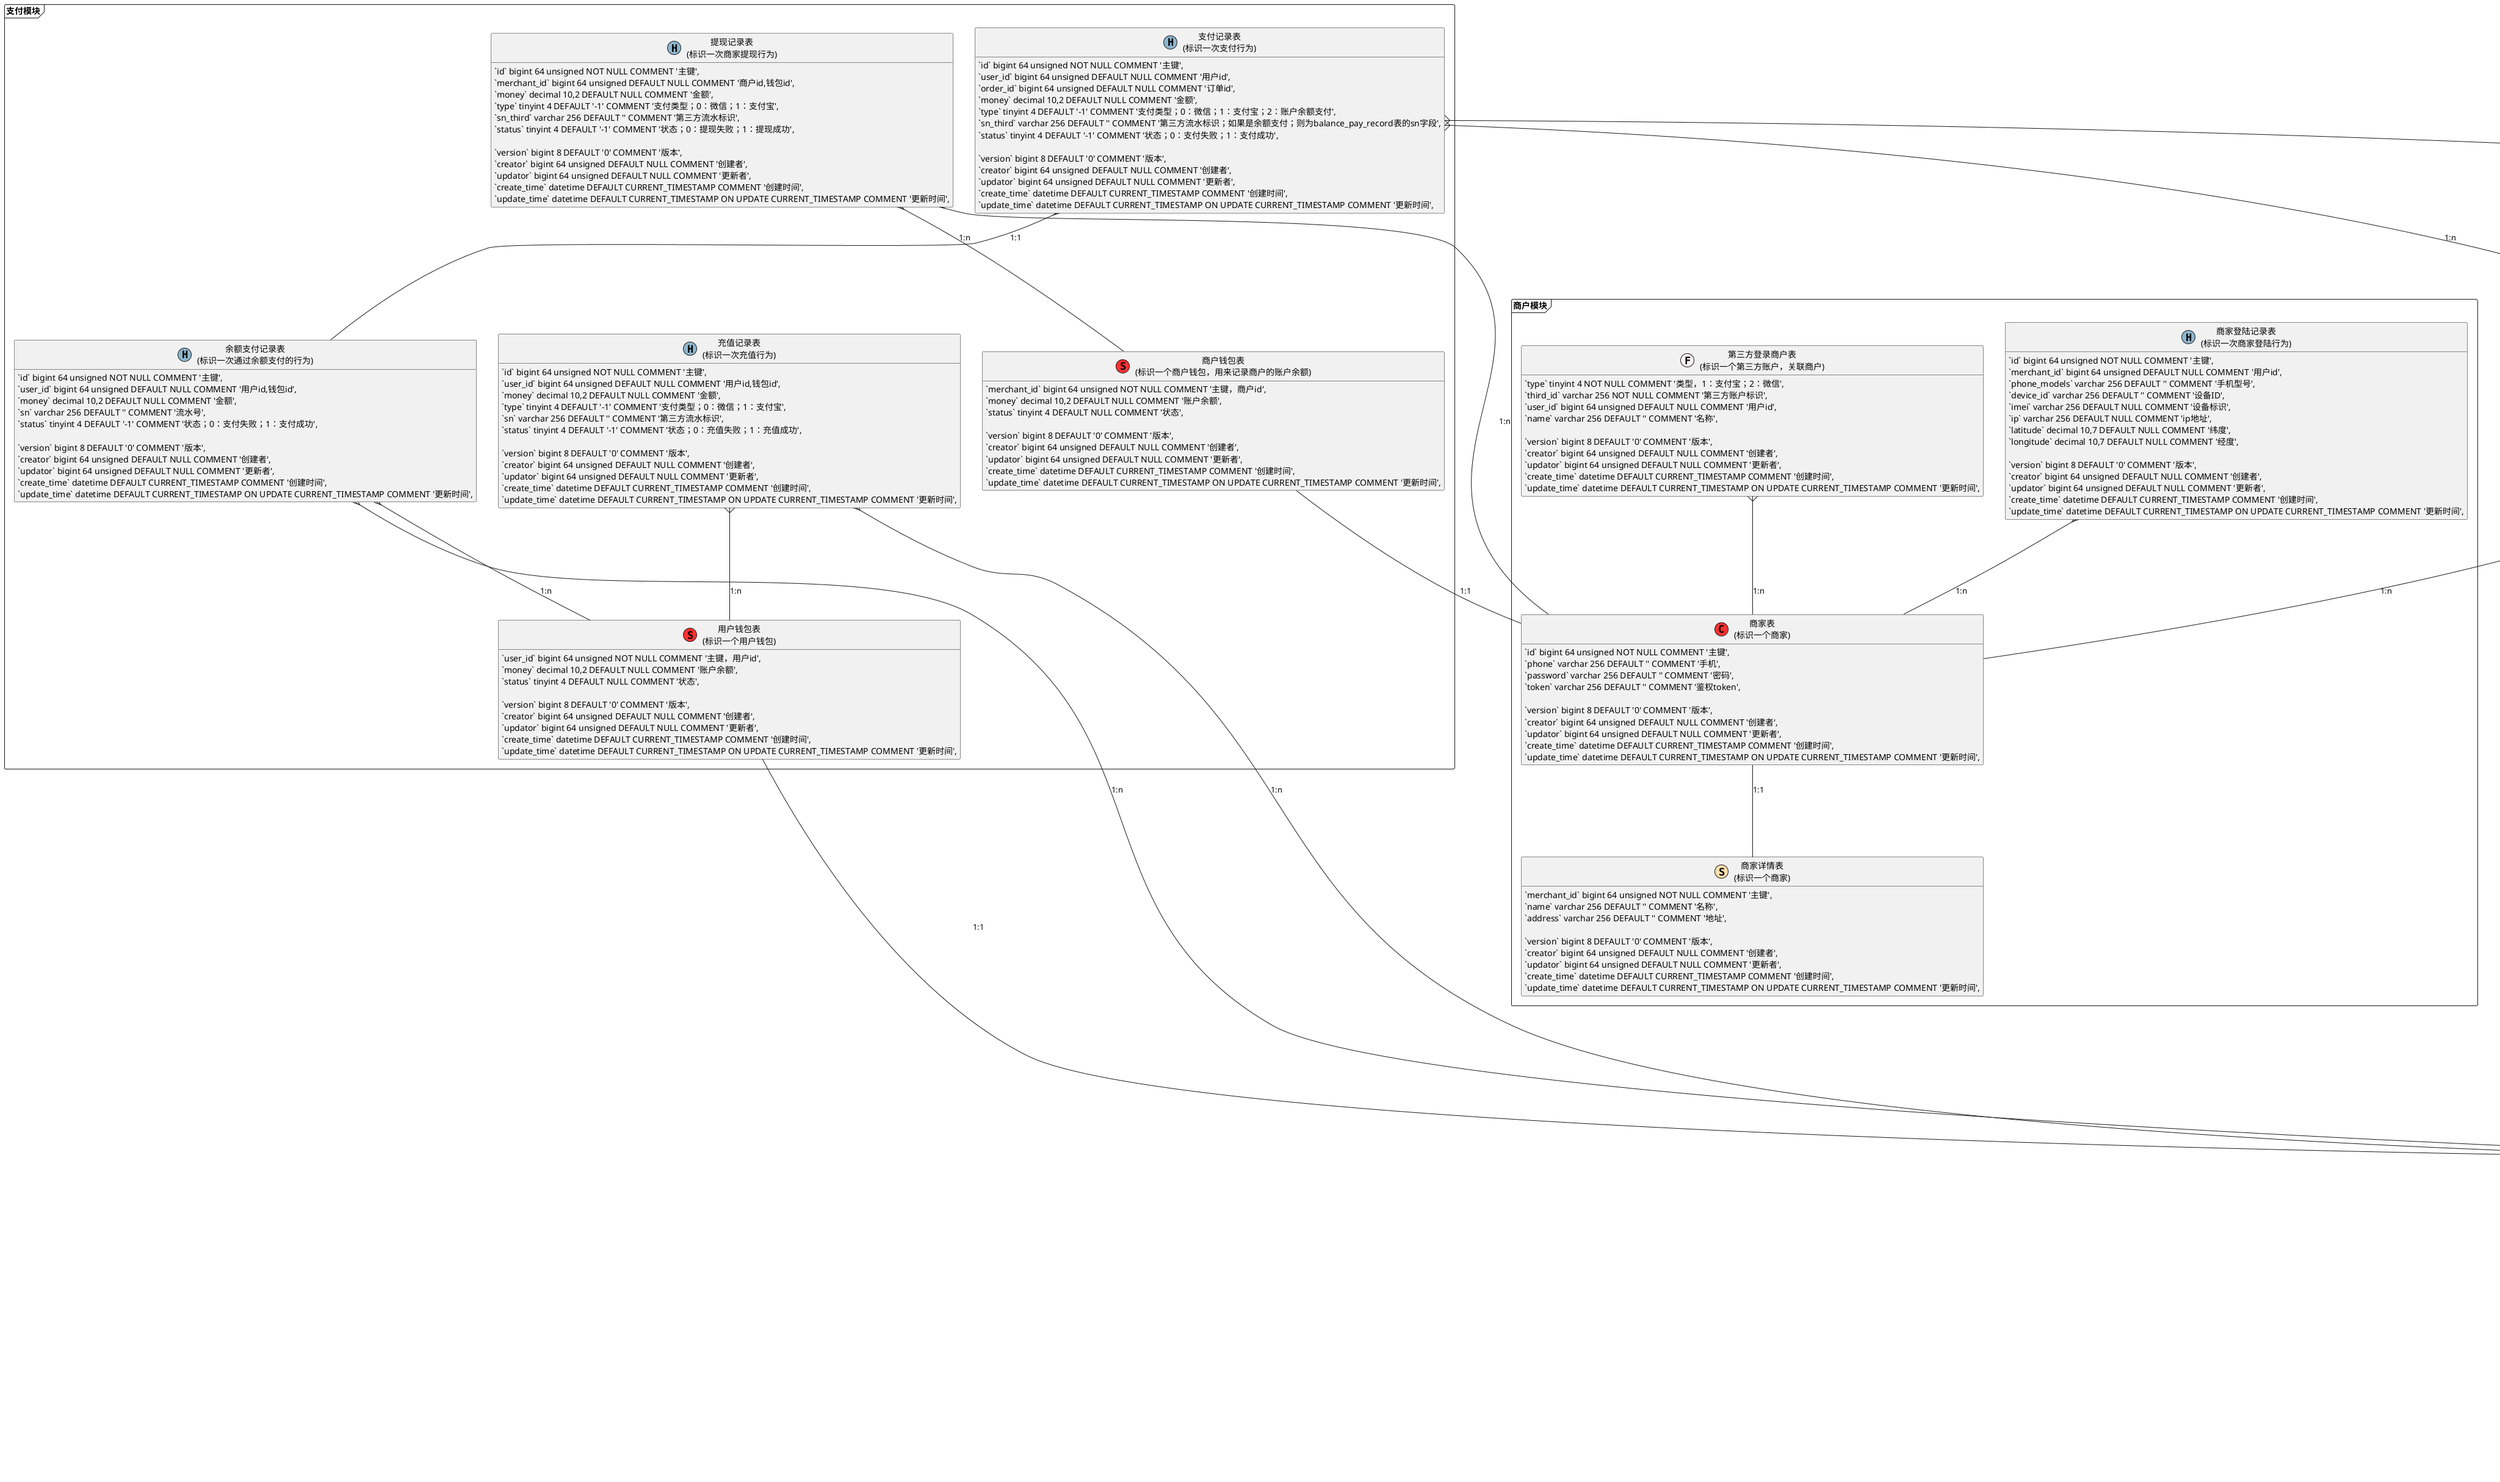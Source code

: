 @startuml

/'中心表'/
!define CenterTable(name,desc) class name as "desc" << (C,#FF3030) >>
/'子集表'/
!define SubsetTable(name,desc) class name as "desc" << (S,#FFDEAD) >>
/'子集-中心表'/
!define SubsetCenterTable(name,desc) class name as "desc" << (S,#FF3030) >>
/'功能表'/
!define FunctionTable(name,desc) class name as "desc" << (F,#FFF0F5) >>
/'关系表'/
!define RelationTable(name,desc) class name as "desc" << (R,#FAFAD2) >>

/'业务流程-中心表'/
!define BusinessCenterTable(name,desc) class name as "desc" << (B,#FF3030) >>
/'业务流程表'/
!define BusinessTable(name,desc) class name as "desc" << (B,#AB82FF) >>
/'行为表'/
!define BehaviourRecordTable(name,desc) class name as "desc" << (H,#8DB6CD) >>
/'验证表'/
!define VerificationTable(name,desc) class name as "desc" << (V,#B5B5B5) >>



!define varchar(x) varchar x
!define tinyint(x) tinyint x
!define smallint(x) smallint x
!define mediumint(x) mediumint x
!define int(x) bigint x
!define bigint(x) bigint x
!define decimal(x,y) decimal x,y

hide methods
hide stereotypes



package 商户模块 <<Frame>> {
    CenterTable(merchant, "商家表\n(标识一个商家)"){
        `id` bigint(64) unsigned NOT NULL COMMENT '主键',
        `phone` varchar(256) DEFAULT '' COMMENT '手机',
        `password` varchar(256) DEFAULT '' COMMENT '密码',
        `token` varchar(256) DEFAULT '' COMMENT '鉴权token',

        `version` int(8) DEFAULT '0' COMMENT '版本',
        `creator` bigint(64) unsigned DEFAULT NULL COMMENT '创建者',
        `updator` bigint(64) unsigned DEFAULT NULL COMMENT '更新者',
        `create_time` datetime DEFAULT CURRENT_TIMESTAMP COMMENT '创建时间',
        `update_time` datetime DEFAULT CURRENT_TIMESTAMP ON UPDATE CURRENT_TIMESTAMP COMMENT '更新时间',
        PRIMARY KEY (`id`)
    }

    SubsetTable(merchant_detail, "商家详情表\n(标识一个商家)"){
        `merchant_id` bigint(64) unsigned NOT NULL COMMENT '主键',
        `name` varchar(256) DEFAULT '' COMMENT '名称',
        `address` varchar(256) DEFAULT '' COMMENT '地址',

        `version` int(8) DEFAULT '0' COMMENT '版本',
        `creator` bigint(64) unsigned DEFAULT NULL COMMENT '创建者',
        `updator` bigint(64) unsigned DEFAULT NULL COMMENT '更新者',
        `create_time` datetime DEFAULT CURRENT_TIMESTAMP COMMENT '创建时间',
        `update_time` datetime DEFAULT CURRENT_TIMESTAMP ON UPDATE CURRENT_TIMESTAMP COMMENT '更新时间',
        PRIMARY KEY (`merchant_id`)
    }

    BehaviourRecordTable(merchant_login_record, "商家登陆记录表\n(标识一次商家登陆行为)"){
        `id` bigint(64) unsigned NOT NULL COMMENT '主键',
        `merchant_id` bigint(64) unsigned DEFAULT NULL COMMENT '用户id',
        `phone_models` varchar(256) DEFAULT '' COMMENT '手机型号',
        `device_id` varchar(256) DEFAULT '' COMMENT '设备ID',
        `imei` varchar(256) DEFAULT NULL COMMENT '设备标识',
        `ip` varchar(256) DEFAULT NULL COMMENT 'ip地址',
        `latitude` decimal(10,7) DEFAULT NULL COMMENT '纬度',
        `longitude` decimal(10,7) DEFAULT NULL COMMENT '经度',

        `version` int(8) DEFAULT '0' COMMENT '版本',
        `creator` bigint(64) unsigned DEFAULT NULL COMMENT '创建者',
        `updator` bigint(64) unsigned DEFAULT NULL COMMENT '更新者',
        `create_time` datetime DEFAULT CURRENT_TIMESTAMP COMMENT '创建时间',
        `update_time` datetime DEFAULT CURRENT_TIMESTAMP ON UPDATE CURRENT_TIMESTAMP COMMENT '更新时间',
        PRIMARY KEY (`id`)
    }

    FunctionTable(merchant_third, "第三方登录商户表\n(标识一个第三方账户，关联商户)"){
        `type` tinyint(4) NOT NULL COMMENT '类型，1：支付宝；2：微信',
        `third_id` varchar(256) NOT NULL COMMENT '第三方账户标识',
        `user_id` bigint(64) unsigned DEFAULT NULL COMMENT '用户id',
        `name` varchar(256) DEFAULT '' COMMENT '名称',

        `version` int(8) DEFAULT '0' COMMENT '版本',
        `creator` bigint(64) unsigned DEFAULT NULL COMMENT '创建者',
        `updator` bigint(64) unsigned DEFAULT NULL COMMENT '更新者',
        `create_time` datetime DEFAULT CURRENT_TIMESTAMP COMMENT '创建时间',
        `update_time` datetime DEFAULT CURRENT_TIMESTAMP ON UPDATE CURRENT_TIMESTAMP COMMENT '更新时间',
        PRIMARY KEY (`type`,`third_id`)
    }
}

package 用户模块 <<Frame>> {
    CenterTable(user, "用户表\n(标识一个用户)"){
        `id` bigint(64) unsigned NOT NULL COMMENT '主键',
        `type` tinyint(4) DEFAULT '-1' COMMENT '用户类型,0:个人用户；1：企业用户；-1：未知',
        `phone` varchar(256) DEFAULT '' COMMENT '手机',
        `password` varchar(256) DEFAULT '' COMMENT '密码',
        `status` tinyint(4) DEFAULT NULL COMMENT '状态',
        `token` varchar(256) DEFAULT '' COMMENT '鉴权token',

        `version` int(8) DEFAULT '0' COMMENT '版本',
        `creator` bigint(64) unsigned DEFAULT NULL COMMENT '创建者',
        `updator` bigint(64) unsigned DEFAULT NULL COMMENT '更新者',
        `create_time` datetime DEFAULT CURRENT_TIMESTAMP COMMENT '创建时间',
        `update_time` datetime DEFAULT CURRENT_TIMESTAMP ON UPDATE CURRENT_TIMESTAMP COMMENT '更新时间',
        PRIMARY KEY (`id`)
    }

    SubsetTable(user_detail, "用户详情表\n(标识一个用户)"){
        `user_id` bigint(64) unsigned NOT NULL COMMENT '主键，等同于user表的id',
        `group_id` bigint(64) unsigned DEFAULT NULL COMMENT '团体所属',
        `name` varchar(256) DEFAULT '' COMMENT '姓名、企业名',
        `nick_name` varchar(256) DEFAULT '' COMMENT '昵称',
        `id_number` varchar(256) DEFAULT '' COMMENT '身份证号',
        `sex` tinyint(4) DEFAULT '-1' COMMENT '性别,0:女；1：男；-1：未知',

        `version` int(8) DEFAULT '0' COMMENT '版本',
        `creator` bigint(64) unsigned DEFAULT NULL COMMENT '创建者',
        `updator` bigint(64) unsigned DEFAULT NULL COMMENT '更新者',
        `create_time` datetime DEFAULT CURRENT_TIMESTAMP COMMENT '创建时间',
        `update_time` datetime DEFAULT CURRENT_TIMESTAMP ON UPDATE CURRENT_TIMESTAMP COMMENT '更新时间',
        PRIMARY KEY (`user_id`)
    }

    FunctionTable(user_third, "第三方登录用户表\n(标识一个第三方账户，关联用户)"){
        `type` tinyint(4) NOT NULL COMMENT '类型，1：支付宝；2：微信',
        `third_id` varchar(256) NOT NULL COMMENT '第三方账户标识',
        `user_id` bigint(64) unsigned DEFAULT NULL COMMENT '用户id',
        `name` varchar(256) DEFAULT NULL COMMENT '第三方账户姓名',

        `version` int(8) DEFAULT '0' COMMENT '版本',
        `creator` bigint(64) unsigned DEFAULT NULL COMMENT '创建者',
        `updator` bigint(64) unsigned DEFAULT NULL COMMENT '更新者',
        `create_time` datetime DEFAULT CURRENT_TIMESTAMP COMMENT '创建时间',
        `update_time` datetime DEFAULT CURRENT_TIMESTAMP ON UPDATE CURRENT_TIMESTAMP COMMENT '更新时间',
        PRIMARY KEY (`type`,`third_id`)
    }

    BehaviourRecordTable(user_login_record, "用户登陆记录表\n(标识一次用户登陆行为)"){
        `id` bigint(64) unsigned NOT NULL COMMENT '主键',
        `user_id` bigint(64) unsigned DEFAULT NULL COMMENT '用户id',
        `phone_models` varchar(256) DEFAULT '' COMMENT '手机型号',
        `device_id` varchar(256) DEFAULT '' COMMENT '设备ID',
        `imei` varchar(256) DEFAULT NULL COMMENT '设备标识',
        `ip` varchar(256) DEFAULT NULL COMMENT 'ip地址',
        `latitude` decimal(10,7) DEFAULT NULL COMMENT '纬度',
        `longitude` decimal(10,7) DEFAULT NULL COMMENT '经度',

        `version` int(8) DEFAULT '0' COMMENT '版本',
        `creator` bigint(64) unsigned DEFAULT NULL COMMENT '创建者',
        `updator` bigint(64) unsigned DEFAULT NULL COMMENT '更新者',
        `create_time` datetime DEFAULT CURRENT_TIMESTAMP COMMENT '创建时间',
        `update_time` datetime DEFAULT CURRENT_TIMESTAMP ON UPDATE CURRENT_TIMESTAMP COMMENT '更新时间',
        PRIMARY KEY (`id`)
    }

    CenterTable(car, "车辆表\n(标识一个车辆)"){
        `id` bigint(64) unsigned NOT NULL COMMENT '主键',
        `user_id` bigint(64) unsigned DEFAULT NULL COMMENT '用户id',
        `vin` varchar(256) DEFAULT '' COMMENT 'vin码',
        `license_number` varchar(256) DEFAULT '' COMMENT '车辆号码',
        `self_number` varchar(256) DEFAULT '' COMMENT '自编号',
        `brand` varchar(256) DEFAULT '' COMMENT '品牌',
        `category` varchar(256) DEFAULT '-1' COMMENT '车辆分类',

        `version` int(8) DEFAULT '0' COMMENT '版本',
        `creator` bigint(64) unsigned DEFAULT NULL COMMENT '创建者',
        `updator` bigint(64) unsigned DEFAULT NULL COMMENT '更新者',
        `create_time` datetime DEFAULT CURRENT_TIMESTAMP COMMENT '创建时间',
        `update_time` datetime DEFAULT CURRENT_TIMESTAMP ON UPDATE CURRENT_TIMESTAMP COMMENT '更新时间',
        PRIMARY KEY (`id`)
    }
}

package 订单模块 <<Frame>> {
    BusinessCenterTable(order, "订单表\n(标识一个订单)"){
        `id` bigint(64) unsigned NOT NULL COMMENT '主键',
        `status` tinyint(4) DEFAULT '-1' COMMENT ' 0：创建，如果创建即确认，此状态则作为保留状态；
                                                    10：订单已确认，平台将会激活充电枪；
                                                    11：订单已作废，订单创建后，用户在进行充电前主动取消，如果创建即确认，此状态则作为保留状态；
                                                    12：订单已完成，成功的订单完结状态。
                                                    13：订单失败完成，充电失败、没有成功支付或其他原因而需要完结的订单；
                                                    20：充电中，如果不显示此状态，此状态可作为保留状态；
                                                    21：充电成功，充电已完成，尚未支付；
                                                    22：充电失败；
                                                    30：已支付；
                                                    31：支付失败； ',
        `sn` bigint(32) unsigned DEFAULT NULL COMMENT '订单编号',
        `user_id` bigint(64) unsigned DEFAULT NULL COMMENT '用户id',
        `merchant_id` bigint(64) unsigned DEFAULT NULL COMMENT '商户id',
        `cg_id` bigint(64) unsigned DEFAULT NULL COMMENT '充电枪id',
        `money` decimal(10,2) DEFAULT NULL COMMENT '金额',

        `version` int(8) DEFAULT '0' COMMENT '版本',
        `creator` bigint(64) unsigned DEFAULT NULL COMMENT '创建者',
        `updator` bigint(64) unsigned DEFAULT NULL COMMENT '更新者',
        `create_time` datetime DEFAULT CURRENT_TIMESTAMP COMMENT '创建时间',
        `update_time` datetime DEFAULT CURRENT_TIMESTAMP ON UPDATE CURRENT_TIMESTAMP COMMENT '更新时间',
         PRIMARY KEY (`id`)
    }

    SubsetTable(order_detail, "订单详情表\n(标识一个订单)"){
         `order_id` bigint(64) unsigned NOT NULL COMMENT '主键',
         `cp_id` bigint(64) unsigned DEFAULT NULL COMMENT '充电桩id',
         `car_id` bigint(64) unsigned DEFAULT NULL COMMENT '车辆id',

         `version` int(8) DEFAULT '0' COMMENT '版本',
         `creator` bigint(64) unsigned DEFAULT NULL COMMENT '创建者',
         `updator` bigint(64) unsigned DEFAULT NULL COMMENT '更新者',
         `create_time` datetime DEFAULT CURRENT_TIMESTAMP COMMENT '创建时间',
         `update_time` datetime DEFAULT CURRENT_TIMESTAMP ON UPDATE CURRENT_TIMESTAMP COMMENT '更新时间',
         PRIMARY KEY (`order_id`)
    }
}


package 支付模块 <<Frame>> {

    BehaviourRecordTable(pay_record, "支付记录表\n(标识一次支付行为)"){
         `id` bigint(64) unsigned NOT NULL COMMENT '主键',
         `user_id` bigint(64) unsigned DEFAULT NULL COMMENT '用户id',
         `order_id` bigint(64) unsigned DEFAULT NULL COMMENT '订单id',
         `money` decimal(10,2) DEFAULT NULL COMMENT '金额',
         `type` tinyint(4) DEFAULT '-1' COMMENT '支付类型；0：微信；1：支付宝；2：账户余额支付',
         `sn_third` varchar(256) DEFAULT '' COMMENT '第三方流水标识；如果是余额支付；则为balance_pay_record表的sn字段',
         `status` tinyint(4) DEFAULT '-1' COMMENT '状态；0：支付失败；1：支付成功',

         `version` int(8) DEFAULT '0' COMMENT '版本',
         `creator` bigint(64) unsigned DEFAULT NULL COMMENT '创建者',
         `updator` bigint(64) unsigned DEFAULT NULL COMMENT '更新者',
         `create_time` datetime DEFAULT CURRENT_TIMESTAMP COMMENT '创建时间',
         `update_time` datetime DEFAULT CURRENT_TIMESTAMP ON UPDATE CURRENT_TIMESTAMP COMMENT '更新时间',
         PRIMARY KEY (`id`)
    }

    SubsetCenterTable(wallet, "用户钱包表\n(标识一个用户钱包)"){
        `user_id` bigint(64) unsigned NOT NULL COMMENT '主键，用户id',
        `money` decimal(10,2) DEFAULT NULL COMMENT '账户余额',
        `status` tinyint(4) DEFAULT NULL COMMENT '状态',

        `version` int(8) DEFAULT '0' COMMENT '版本',
        `creator` bigint(64) unsigned DEFAULT NULL COMMENT '创建者',
        `updator` bigint(64) unsigned DEFAULT NULL COMMENT '更新者',
        `create_time` datetime DEFAULT CURRENT_TIMESTAMP COMMENT '创建时间',
        `update_time` datetime DEFAULT CURRENT_TIMESTAMP ON UPDATE CURRENT_TIMESTAMP COMMENT '更新时间',
        PRIMARY KEY (`user_id`)
    }

    BehaviourRecordTable(deposit_record, "充值记录表\n(标识一次充值行为)"){
        `id` bigint(64) unsigned NOT NULL COMMENT '主键',
        `user_id` bigint(64) unsigned DEFAULT NULL COMMENT '用户id,钱包id',
        `money` decimal(10,2) DEFAULT NULL COMMENT '金额',
        `type` tinyint(4) DEFAULT '-1' COMMENT '支付类型；0：微信；1：支付宝',
        `sn` varchar(256) DEFAULT '' COMMENT '第三方流水标识',
        `status` tinyint(4) DEFAULT '-1' COMMENT '状态；0：充值失败；1：充值成功',

        `version` int(8) DEFAULT '0' COMMENT '版本',
        `creator` bigint(64) unsigned DEFAULT NULL COMMENT '创建者',
        `updator` bigint(64) unsigned DEFAULT NULL COMMENT '更新者',
        `create_time` datetime DEFAULT CURRENT_TIMESTAMP COMMENT '创建时间',
        `update_time` datetime DEFAULT CURRENT_TIMESTAMP ON UPDATE CURRENT_TIMESTAMP COMMENT '更新时间',
        PRIMARY KEY (`id`)
    }

    BehaviourRecordTable(balance_pay_record, "余额支付记录表\n(标识一次通过余额支付的行为)"){
        `id` bigint(64) unsigned NOT NULL COMMENT '主键',
        `user_id` bigint(64) unsigned DEFAULT NULL COMMENT '用户id,钱包id',
        `money` decimal(10,2) DEFAULT NULL COMMENT '金额',
        `sn` varchar(256) DEFAULT '' COMMENT '流水号',
        `status` tinyint(4) DEFAULT '-1' COMMENT '状态；0：支付失败；1：支付成功',

        `version` int(8) DEFAULT '0' COMMENT '版本',
        `creator` bigint(64) unsigned DEFAULT NULL COMMENT '创建者',
        `updator` bigint(64) unsigned DEFAULT NULL COMMENT '更新者',
        `create_time` datetime DEFAULT CURRENT_TIMESTAMP COMMENT '创建时间',
        `update_time` datetime DEFAULT CURRENT_TIMESTAMP ON UPDATE CURRENT_TIMESTAMP COMMENT '更新时间',
        PRIMARY KEY (`id`)
    }

  BehaviourRecordTable(withdraw_record, "提现记录表\n(标识一次商家提现行为)"){
      `id` bigint(64) unsigned NOT NULL COMMENT '主键',
      `merchant_id` bigint(64) unsigned DEFAULT NULL COMMENT '商户id,钱包id',
      `money` decimal(10,2) DEFAULT NULL COMMENT '金额',
      `type` tinyint(4) DEFAULT '-1' COMMENT '支付类型；0：微信；1：支付宝',
      `sn_third` varchar(256) DEFAULT '' COMMENT '第三方流水标识',
      `status` tinyint(4) DEFAULT '-1' COMMENT '状态；0：提现失败；1：提现成功',

      `version` int(8) DEFAULT '0' COMMENT '版本',
      `creator` bigint(64) unsigned DEFAULT NULL COMMENT '创建者',
      `updator` bigint(64) unsigned DEFAULT NULL COMMENT '更新者',
      `create_time` datetime DEFAULT CURRENT_TIMESTAMP COMMENT '创建时间',
      `update_time` datetime DEFAULT CURRENT_TIMESTAMP ON UPDATE CURRENT_TIMESTAMP COMMENT '更新时间',
      PRIMARY KEY (`id`)
  }

  SubsetCenterTable(merchant_wallet, "商户钱包表\n(标识一个商户钱包，用来记录商户的账户余额)"){
      `merchant_id` bigint(64) unsigned NOT NULL COMMENT '主键，商户id',
      `money` decimal(10,2) DEFAULT NULL COMMENT '账户余额',
      `status` tinyint(4) DEFAULT NULL COMMENT '状态',

      `version` int(8) DEFAULT '0' COMMENT '版本',
      `creator` bigint(64) unsigned DEFAULT NULL COMMENT '创建者',
      `updator` bigint(64) unsigned DEFAULT NULL COMMENT '更新者',
      `create_time` datetime DEFAULT CURRENT_TIMESTAMP COMMENT '创建时间',
      `update_time` datetime DEFAULT CURRENT_TIMESTAMP ON UPDATE CURRENT_TIMESTAMP COMMENT '更新时间',
      PRIMARY KEY (`merchant_id`)
  }
}



/'用户'/
user -- user_detail : 1:1
user_third }-- user : 1:n
user_login_record }-- user : 1:n

/'商家'/
merchant -- merchant_detail : 1:1
merchant_third }-- merchant : 1:n
merchant_login_record }-- merchant : 1:n

/'商户钱包'/
merchant_wallet -- merchant : 1:1

/'提现'/
withdraw_record }-- merchant : 1:n
withdraw_record }-- merchant_wallet : 1:n

/'订单'/
order -- order_detail : 1:1
order }-- user : 1:n
order }-- merchant : 1:n /'充电桩商家有可能变动，所以，订单记录下单时的商家'/
order }-- charge_gun : 1:n
order_detail }-- charge_pile : 1:n
order_detail }-- car : 1:n

/'支付'/
pay_record }-- order : 1:n
pay_record }-- user : 1:n
pay_record }-- balance_pay_record : 1:1

/'钱包'/
wallet -- user : 1:1

/'充值'/
deposit_record }-- user : 1:n
deposit_record }-- wallet : 1:n

/'余额支付'/
balance_pay_record }-- user : 1:n
balance_pay_record }-- wallet : 1:n


/'车辆'/
car }-- user : 1:n

/'计费规则'/
fee_rule }-- charge_pile : 1:n




/'

用户注册改动的表
user
user_detail
如果是第三方注册：
    user_third

用户登陆改动的表
user
user_login_record

用户扫码充电改动的表
order
order_detail


用户支付改动的表
order
pay_record
如果是余额支付：
    balance_pay_record
    wallet

用户支充值改动的表
deposit_record
wallet

用户创建订单改动的表
order

订单状态：
0：创建，如果创建即确认，此状态则作为保留状态；
10：订单已确认，平台将会激活充电枪；
11：订单已作废，订单创建后，用户在进行充电前主动取消，如果创建即确认，此状态则作为保留状态；
12：订单已完成，成功的订单完结状态。
13：订单失败完成，充电失败、没有成功支付或其他原因而需要完结的订单；
20：充电中，如果不显示此状态，此状态可作为保留状态；
21：充电成功，充电已完成，尚未支付；
22：充电失败；
30：已支付；
31：支付失败；




'/





@enduml